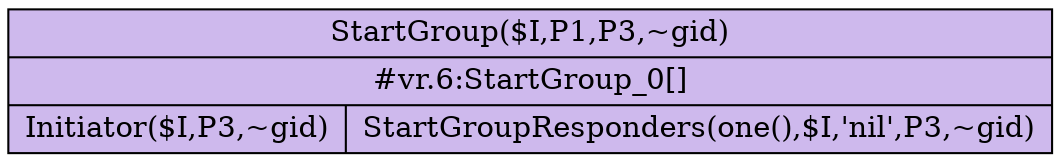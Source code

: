 digraph G {
n47 [shape="record", style="filled", fillcolor="#ceb9ed", label="{{<n43>StartGroup($I,P1,P3,~gid)}|{<n44>#vr.6:StartGroup_0[]}|{<n45>Initiator($I,P3,~gid)|<n46>StartGroupResponders(one(),$I,'nil',P3,~gid)}}"];
}

